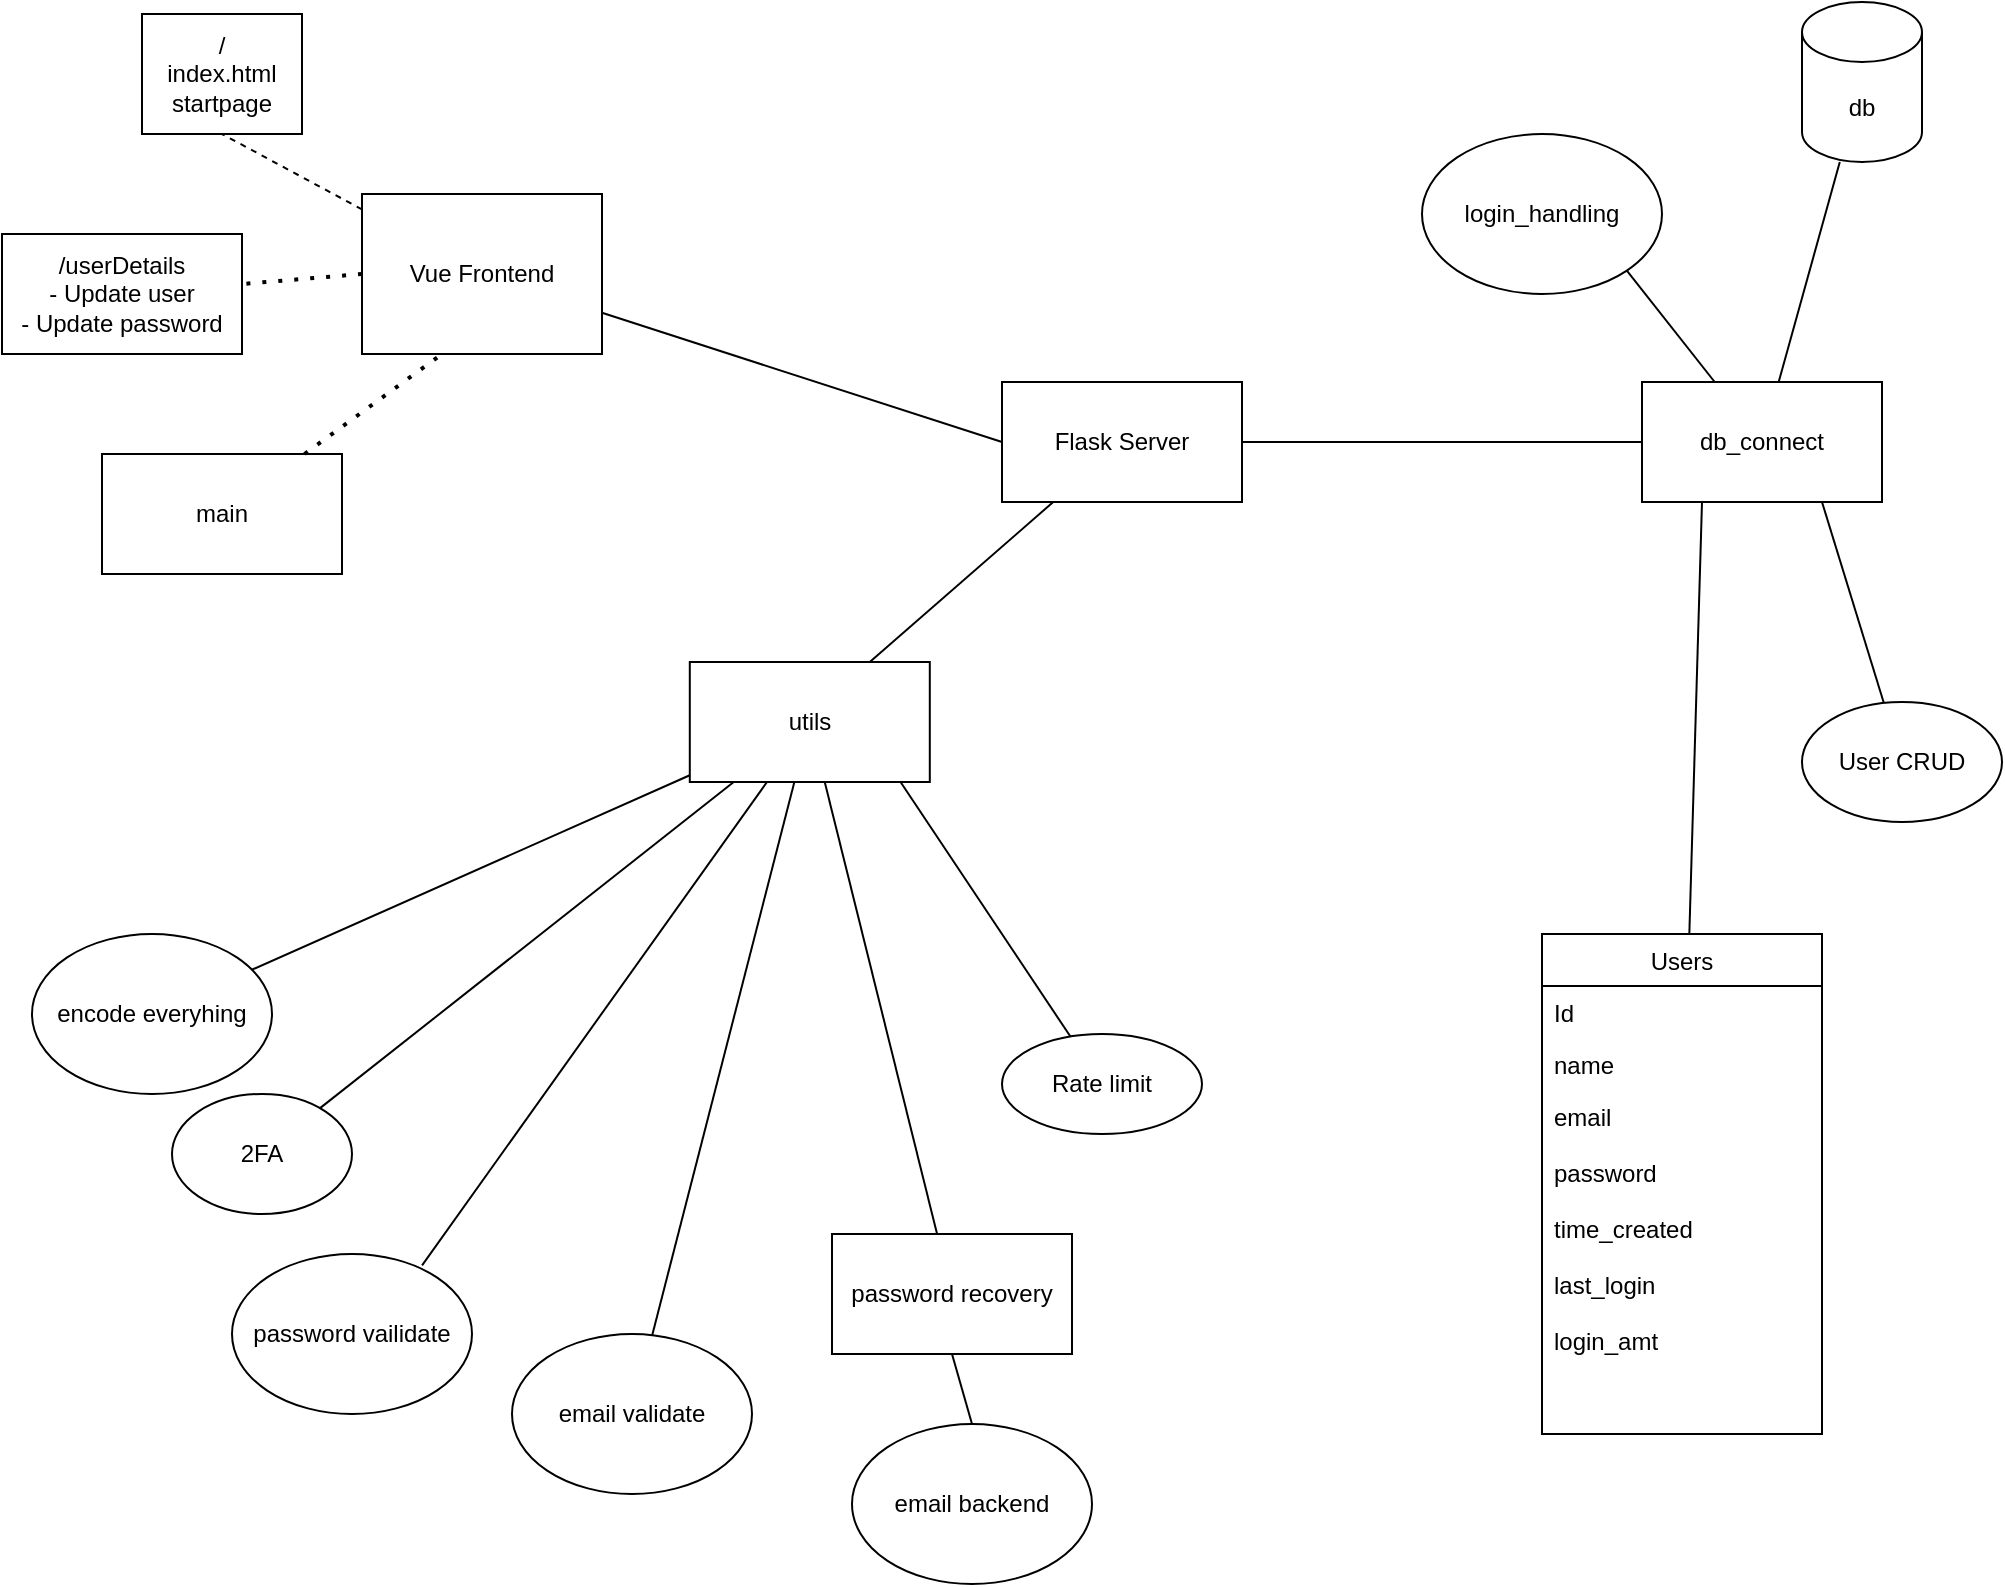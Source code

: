 <mxfile version="14.6.13" type="device"><diagram id="7HqMs7L1bI0jAiEcHtB9" name="Sida-1"><mxGraphModel dx="1475" dy="1093" grid="1" gridSize="10" guides="1" tooltips="1" connect="1" arrows="1" fold="1" page="1" pageScale="1" pageWidth="1169" pageHeight="827" math="0" shadow="0"><root><mxCell id="0"/><mxCell id="1" parent="0"/><mxCell id="VMy9vjd14ffPZQO5m83H-1" value="Flask Server" style="rounded=0;whiteSpace=wrap;html=1;" vertex="1" parent="1"><mxGeometry x="540" y="274" width="120" height="60" as="geometry"/></mxCell><mxCell id="VMy9vjd14ffPZQO5m83H-2" value="Vue Frontend" style="rounded=0;whiteSpace=wrap;html=1;" vertex="1" parent="1"><mxGeometry x="220" y="180" width="120" height="80" as="geometry"/></mxCell><mxCell id="VMy9vjd14ffPZQO5m83H-3" value="/&lt;br&gt;index.html&lt;br&gt;startpage" style="rounded=0;whiteSpace=wrap;html=1;" vertex="1" parent="1"><mxGeometry x="110" y="90" width="80" height="60" as="geometry"/></mxCell><mxCell id="VMy9vjd14ffPZQO5m83H-5" value="/userDetails&lt;br&gt;- Update user&lt;br&gt;- Update password" style="rounded=0;whiteSpace=wrap;html=1;" vertex="1" parent="1"><mxGeometry x="40" y="200" width="120" height="60" as="geometry"/></mxCell><mxCell id="VMy9vjd14ffPZQO5m83H-6" value="db" style="shape=cylinder3;whiteSpace=wrap;html=1;boundedLbl=1;backgroundOutline=1;size=15;" vertex="1" parent="1"><mxGeometry x="940" y="84" width="60" height="80" as="geometry"/></mxCell><mxCell id="VMy9vjd14ffPZQO5m83H-8" value="" style="endArrow=none;html=1;entryX=0;entryY=0.5;entryDx=0;entryDy=0;" edge="1" parent="1" source="VMy9vjd14ffPZQO5m83H-2" target="VMy9vjd14ffPZQO5m83H-1"><mxGeometry width="50" height="50" relative="1" as="geometry"><mxPoint x="480" y="380" as="sourcePoint"/><mxPoint x="530" y="330" as="targetPoint"/></mxGeometry></mxCell><mxCell id="VMy9vjd14ffPZQO5m83H-9" value="" style="endArrow=none;dashed=1;html=1;entryX=0.5;entryY=1;entryDx=0;entryDy=0;" edge="1" parent="1" source="VMy9vjd14ffPZQO5m83H-2" target="VMy9vjd14ffPZQO5m83H-3"><mxGeometry width="50" height="50" relative="1" as="geometry"><mxPoint x="320" y="190" as="sourcePoint"/><mxPoint x="370" y="140" as="targetPoint"/></mxGeometry></mxCell><mxCell id="VMy9vjd14ffPZQO5m83H-10" value="db_connect" style="rounded=0;whiteSpace=wrap;html=1;" vertex="1" parent="1"><mxGeometry x="860" y="274" width="120" height="60" as="geometry"/></mxCell><mxCell id="VMy9vjd14ffPZQO5m83H-11" value="" style="endArrow=none;html=1;" edge="1" parent="1" source="VMy9vjd14ffPZQO5m83H-10" target="VMy9vjd14ffPZQO5m83H-6"><mxGeometry width="50" height="50" relative="1" as="geometry"><mxPoint x="850" y="234" as="sourcePoint"/><mxPoint x="900" y="184" as="targetPoint"/></mxGeometry></mxCell><mxCell id="VMy9vjd14ffPZQO5m83H-12" value="" style="endArrow=none;html=1;entryX=0;entryY=0.5;entryDx=0;entryDy=0;" edge="1" parent="1" source="VMy9vjd14ffPZQO5m83H-1" target="VMy9vjd14ffPZQO5m83H-10"><mxGeometry width="50" height="50" relative="1" as="geometry"><mxPoint x="588.9" y="524" as="sourcePoint"/><mxPoint x="638.9" y="474" as="targetPoint"/></mxGeometry></mxCell><mxCell id="VMy9vjd14ffPZQO5m83H-13" value="utils" style="rounded=0;whiteSpace=wrap;html=1;" vertex="1" parent="1"><mxGeometry x="383.9" y="414" width="120" height="60" as="geometry"/></mxCell><mxCell id="VMy9vjd14ffPZQO5m83H-14" value="" style="endArrow=none;html=1;exitX=0.75;exitY=0;exitDx=0;exitDy=0;" edge="1" parent="1" source="VMy9vjd14ffPZQO5m83H-13" target="VMy9vjd14ffPZQO5m83H-1"><mxGeometry width="50" height="50" relative="1" as="geometry"><mxPoint x="528.9" y="464" as="sourcePoint"/><mxPoint x="578.9" y="414" as="targetPoint"/></mxGeometry></mxCell><mxCell id="VMy9vjd14ffPZQO5m83H-18" value="Users" style="swimlane;fontStyle=0;childLayout=stackLayout;horizontal=1;startSize=26;horizontalStack=0;resizeParent=1;resizeParentMax=0;resizeLast=0;collapsible=1;marginBottom=0;" vertex="1" parent="1"><mxGeometry x="810" y="550" width="140" height="250" as="geometry"/></mxCell><mxCell id="VMy9vjd14ffPZQO5m83H-19" value="Id" style="text;strokeColor=none;fillColor=none;align=left;verticalAlign=top;spacingLeft=4;spacingRight=4;overflow=hidden;rotatable=0;points=[[0,0.5],[1,0.5]];portConstraint=eastwest;" vertex="1" parent="VMy9vjd14ffPZQO5m83H-18"><mxGeometry y="26" width="140" height="26" as="geometry"/></mxCell><mxCell id="VMy9vjd14ffPZQO5m83H-20" value="name" style="text;strokeColor=none;fillColor=none;align=left;verticalAlign=top;spacingLeft=4;spacingRight=4;overflow=hidden;rotatable=0;points=[[0,0.5],[1,0.5]];portConstraint=eastwest;" vertex="1" parent="VMy9vjd14ffPZQO5m83H-18"><mxGeometry y="52" width="140" height="26" as="geometry"/></mxCell><mxCell id="VMy9vjd14ffPZQO5m83H-21" value="email&#10;&#10;password&#10;&#10;time_created&#10;&#10;last_login&#10;&#10;login_amt" style="text;strokeColor=none;fillColor=none;align=left;verticalAlign=top;spacingLeft=4;spacingRight=4;overflow=hidden;rotatable=0;points=[[0,0.5],[1,0.5]];portConstraint=eastwest;" vertex="1" parent="VMy9vjd14ffPZQO5m83H-18"><mxGeometry y="78" width="140" height="172" as="geometry"/></mxCell><mxCell id="VMy9vjd14ffPZQO5m83H-22" value="" style="endArrow=none;html=1;exitX=0.25;exitY=1;exitDx=0;exitDy=0;" edge="1" parent="1" source="VMy9vjd14ffPZQO5m83H-10" target="VMy9vjd14ffPZQO5m83H-18"><mxGeometry width="50" height="50" relative="1" as="geometry"><mxPoint x="740" y="624" as="sourcePoint"/><mxPoint x="790" y="574" as="targetPoint"/></mxGeometry></mxCell><mxCell id="VMy9vjd14ffPZQO5m83H-23" value="password vailidate" style="ellipse;whiteSpace=wrap;html=1;" vertex="1" parent="1"><mxGeometry x="155" y="710" width="120" height="80" as="geometry"/></mxCell><mxCell id="VMy9vjd14ffPZQO5m83H-25" value="email validate" style="ellipse;whiteSpace=wrap;html=1;" vertex="1" parent="1"><mxGeometry x="295" y="750" width="120" height="80" as="geometry"/></mxCell><mxCell id="VMy9vjd14ffPZQO5m83H-26" value="" style="endArrow=none;html=1;exitX=0.792;exitY=0.071;exitDx=0;exitDy=0;exitPerimeter=0;" edge="1" parent="1" source="VMy9vjd14ffPZQO5m83H-23" target="VMy9vjd14ffPZQO5m83H-13"><mxGeometry width="50" height="50" relative="1" as="geometry"><mxPoint x="175" y="684.64" as="sourcePoint"/><mxPoint x="408.679" y="528.64" as="targetPoint"/></mxGeometry></mxCell><mxCell id="VMy9vjd14ffPZQO5m83H-27" value="" style="endArrow=none;html=1;" edge="1" parent="1" source="VMy9vjd14ffPZQO5m83H-25" target="VMy9vjd14ffPZQO5m83H-13"><mxGeometry width="50" height="50" relative="1" as="geometry"><mxPoint x="593.9" y="708.64" as="sourcePoint"/><mxPoint x="434.107" y="528.64" as="targetPoint"/></mxGeometry></mxCell><mxCell id="VMy9vjd14ffPZQO5m83H-28" value="" style="endArrow=none;dashed=1;html=1;dashPattern=1 3;strokeWidth=2;exitX=0;exitY=0.5;exitDx=0;exitDy=0;" edge="1" parent="1" source="VMy9vjd14ffPZQO5m83H-2" target="VMy9vjd14ffPZQO5m83H-5"><mxGeometry width="50" height="50" relative="1" as="geometry"><mxPoint x="170" y="340" as="sourcePoint"/><mxPoint x="220" y="290" as="targetPoint"/></mxGeometry></mxCell><mxCell id="VMy9vjd14ffPZQO5m83H-29" value="main" style="rounded=0;whiteSpace=wrap;html=1;" vertex="1" parent="1"><mxGeometry x="90" y="310" width="120" height="60" as="geometry"/></mxCell><mxCell id="VMy9vjd14ffPZQO5m83H-30" value="" style="endArrow=none;dashed=1;html=1;dashPattern=1 3;strokeWidth=2;" edge="1" parent="1" source="VMy9vjd14ffPZQO5m83H-29"><mxGeometry width="50" height="50" relative="1" as="geometry"><mxPoint x="210" y="310" as="sourcePoint"/><mxPoint x="260" y="260" as="targetPoint"/></mxGeometry></mxCell><mxCell id="VMy9vjd14ffPZQO5m83H-32" value="User CRUD" style="ellipse;whiteSpace=wrap;html=1;" vertex="1" parent="1"><mxGeometry x="940" y="434" width="100" height="60" as="geometry"/></mxCell><mxCell id="VMy9vjd14ffPZQO5m83H-33" value="" style="endArrow=none;html=1;entryX=0.75;entryY=1;entryDx=0;entryDy=0;" edge="1" parent="1" source="VMy9vjd14ffPZQO5m83H-32" target="VMy9vjd14ffPZQO5m83H-10"><mxGeometry width="50" height="50" relative="1" as="geometry"><mxPoint x="1040" y="394" as="sourcePoint"/><mxPoint x="1090" y="344" as="targetPoint"/></mxGeometry></mxCell><mxCell id="VMy9vjd14ffPZQO5m83H-34" value="password recovery" style="rounded=0;whiteSpace=wrap;html=1;" vertex="1" parent="1"><mxGeometry x="455" y="700" width="120" height="60" as="geometry"/></mxCell><mxCell id="VMy9vjd14ffPZQO5m83H-35" value="email backend" style="ellipse;whiteSpace=wrap;html=1;" vertex="1" parent="1"><mxGeometry x="465" y="795" width="120" height="80" as="geometry"/></mxCell><mxCell id="VMy9vjd14ffPZQO5m83H-36" value="" style="endArrow=none;html=1;entryX=0.5;entryY=1;entryDx=0;entryDy=0;exitX=0.5;exitY=0;exitDx=0;exitDy=0;" edge="1" parent="1" source="VMy9vjd14ffPZQO5m83H-35" target="VMy9vjd14ffPZQO5m83H-34"><mxGeometry width="50" height="50" relative="1" as="geometry"><mxPoint x="465" y="815" as="sourcePoint"/><mxPoint x="515" y="765" as="targetPoint"/></mxGeometry></mxCell><mxCell id="VMy9vjd14ffPZQO5m83H-37" value="" style="endArrow=none;html=1;" edge="1" parent="1" source="VMy9vjd14ffPZQO5m83H-34" target="VMy9vjd14ffPZQO5m83H-13"><mxGeometry width="50" height="50" relative="1" as="geometry"><mxPoint x="525" y="604.64" as="sourcePoint"/><mxPoint x="461.111" y="528.64" as="targetPoint"/></mxGeometry></mxCell><mxCell id="VMy9vjd14ffPZQO5m83H-38" value="2FA" style="ellipse;whiteSpace=wrap;html=1;" vertex="1" parent="1"><mxGeometry x="125" y="630" width="90" height="60" as="geometry"/></mxCell><mxCell id="VMy9vjd14ffPZQO5m83H-39" value="" style="endArrow=none;html=1;" edge="1" parent="1" source="VMy9vjd14ffPZQO5m83H-38" target="VMy9vjd14ffPZQO5m83H-13"><mxGeometry width="50" height="50" relative="1" as="geometry"><mxPoint x="225" y="554.64" as="sourcePoint"/><mxPoint x="393.9" y="520.002" as="targetPoint"/></mxGeometry></mxCell><mxCell id="VMy9vjd14ffPZQO5m83H-40" value="encode everyhing" style="ellipse;whiteSpace=wrap;html=1;" vertex="1" parent="1"><mxGeometry x="55" y="550" width="120" height="80" as="geometry"/></mxCell><mxCell id="VMy9vjd14ffPZQO5m83H-41" value="" style="endArrow=none;html=1;" edge="1" parent="1" source="VMy9vjd14ffPZQO5m83H-40" target="VMy9vjd14ffPZQO5m83H-13"><mxGeometry width="50" height="50" relative="1" as="geometry"><mxPoint x="145" y="500" as="sourcePoint"/><mxPoint x="195" y="450" as="targetPoint"/></mxGeometry></mxCell><mxCell id="VMy9vjd14ffPZQO5m83H-42" value="login_handling" style="ellipse;whiteSpace=wrap;html=1;" vertex="1" parent="1"><mxGeometry x="750" y="150" width="120" height="80" as="geometry"/></mxCell><mxCell id="VMy9vjd14ffPZQO5m83H-43" value="" style="endArrow=none;html=1;entryX=1;entryY=1;entryDx=0;entryDy=0;" edge="1" parent="1" source="VMy9vjd14ffPZQO5m83H-10" target="VMy9vjd14ffPZQO5m83H-42"><mxGeometry width="50" height="50" relative="1" as="geometry"><mxPoint x="770" y="450" as="sourcePoint"/><mxPoint x="820" y="400" as="targetPoint"/></mxGeometry></mxCell><mxCell id="VMy9vjd14ffPZQO5m83H-44" value="Rate limit" style="ellipse;whiteSpace=wrap;html=1;" vertex="1" parent="1"><mxGeometry x="540" y="600" width="100" height="50" as="geometry"/></mxCell><mxCell id="VMy9vjd14ffPZQO5m83H-45" value="" style="endArrow=none;html=1;entryX=0.876;entryY=0.994;entryDx=0;entryDy=0;entryPerimeter=0;" edge="1" parent="1" source="VMy9vjd14ffPZQO5m83H-44" target="VMy9vjd14ffPZQO5m83H-13"><mxGeometry width="50" height="50" relative="1" as="geometry"><mxPoint x="610" y="490" as="sourcePoint"/><mxPoint x="480" y="470" as="targetPoint"/></mxGeometry></mxCell></root></mxGraphModel></diagram></mxfile>